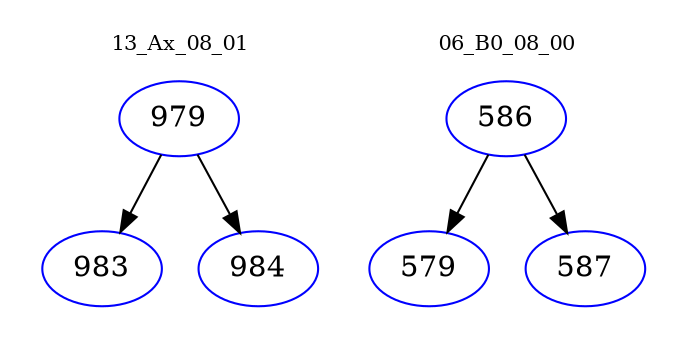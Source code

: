 digraph{
subgraph cluster_0 {
color = white
label = "13_Ax_08_01";
fontsize=10;
T0_979 [label="979", color="blue"]
T0_979 -> T0_983 [color="black"]
T0_983 [label="983", color="blue"]
T0_979 -> T0_984 [color="black"]
T0_984 [label="984", color="blue"]
}
subgraph cluster_1 {
color = white
label = "06_B0_08_00";
fontsize=10;
T1_586 [label="586", color="blue"]
T1_586 -> T1_579 [color="black"]
T1_579 [label="579", color="blue"]
T1_586 -> T1_587 [color="black"]
T1_587 [label="587", color="blue"]
}
}
